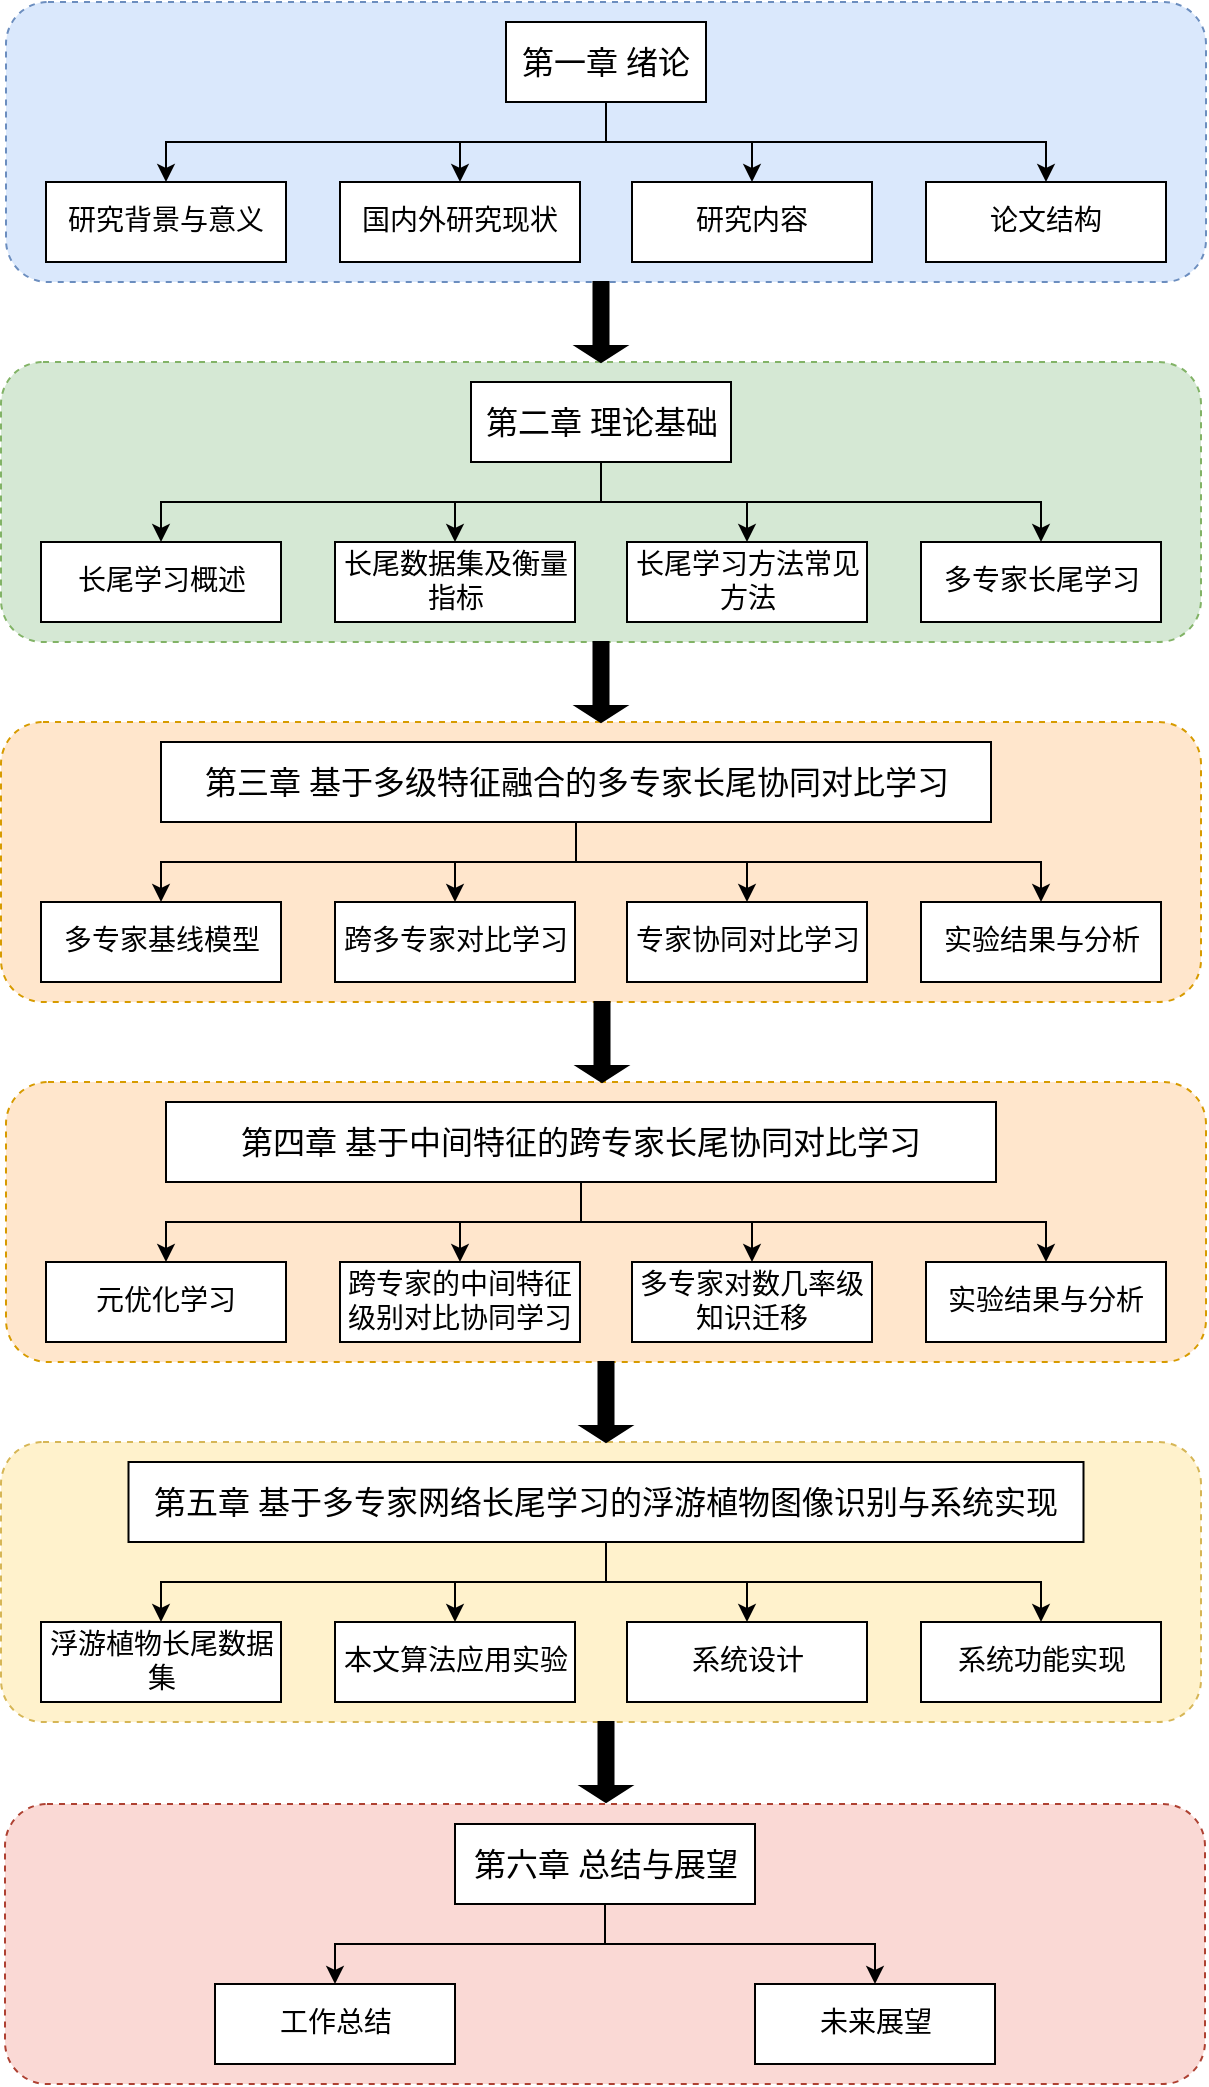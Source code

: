 <mxfile version="24.0.1" type="github">
  <diagram id="prtHgNgQTEPvFCAcTncT" name="Page-1">
    <mxGraphModel dx="2037" dy="1084" grid="1" gridSize="10" guides="1" tooltips="1" connect="1" arrows="1" fold="1" page="1" pageScale="1" pageWidth="827" pageHeight="1169" math="0" shadow="0">
      <root>
        <mxCell id="0" />
        <mxCell id="1" parent="0" />
        <mxCell id="zr4nQTukqswkb98bigOB-15" value="" style="rounded=1;whiteSpace=wrap;html=1;dashed=1;fillColor=#dae8fc;strokeColor=#6c8ebf;" vertex="1" parent="1">
          <mxGeometry x="140" y="20" width="600" height="140" as="geometry" />
        </mxCell>
        <mxCell id="zr4nQTukqswkb98bigOB-11" style="edgeStyle=orthogonalEdgeStyle;rounded=0;orthogonalLoop=1;jettySize=auto;html=1;exitX=0.5;exitY=1;exitDx=0;exitDy=0;entryX=0.5;entryY=0;entryDx=0;entryDy=0;" edge="1" parent="1" source="zr4nQTukqswkb98bigOB-1" target="zr4nQTukqswkb98bigOB-7">
          <mxGeometry relative="1" as="geometry" />
        </mxCell>
        <mxCell id="zr4nQTukqswkb98bigOB-12" style="edgeStyle=orthogonalEdgeStyle;rounded=0;orthogonalLoop=1;jettySize=auto;html=1;exitX=0.5;exitY=1;exitDx=0;exitDy=0;entryX=0.5;entryY=0;entryDx=0;entryDy=0;" edge="1" parent="1" source="zr4nQTukqswkb98bigOB-1" target="zr4nQTukqswkb98bigOB-8">
          <mxGeometry relative="1" as="geometry" />
        </mxCell>
        <mxCell id="zr4nQTukqswkb98bigOB-13" style="edgeStyle=orthogonalEdgeStyle;rounded=0;orthogonalLoop=1;jettySize=auto;html=1;exitX=0.5;exitY=1;exitDx=0;exitDy=0;entryX=0.5;entryY=0;entryDx=0;entryDy=0;" edge="1" parent="1" source="zr4nQTukqswkb98bigOB-1" target="zr4nQTukqswkb98bigOB-9">
          <mxGeometry relative="1" as="geometry" />
        </mxCell>
        <mxCell id="zr4nQTukqswkb98bigOB-14" style="edgeStyle=orthogonalEdgeStyle;rounded=0;orthogonalLoop=1;jettySize=auto;html=1;exitX=0.5;exitY=1;exitDx=0;exitDy=0;entryX=0.5;entryY=0;entryDx=0;entryDy=0;" edge="1" parent="1" source="zr4nQTukqswkb98bigOB-1" target="zr4nQTukqswkb98bigOB-10">
          <mxGeometry relative="1" as="geometry" />
        </mxCell>
        <mxCell id="zr4nQTukqswkb98bigOB-1" value="&lt;font style=&quot;font-size: 16px;&quot; face=&quot;宋体&quot;&gt;第一章 绪论&lt;/font&gt;" style="rounded=0;whiteSpace=wrap;html=1;" vertex="1" parent="1">
          <mxGeometry x="390" y="30" width="100" height="40" as="geometry" />
        </mxCell>
        <mxCell id="zr4nQTukqswkb98bigOB-7" value="&lt;font style=&quot;font-size: 14px;&quot; face=&quot;宋体&quot;&gt;研究背景与意义&lt;/font&gt;" style="rounded=0;whiteSpace=wrap;html=1;" vertex="1" parent="1">
          <mxGeometry x="160" y="110" width="120" height="40" as="geometry" />
        </mxCell>
        <mxCell id="zr4nQTukqswkb98bigOB-8" value="&lt;font face=&quot;宋体&quot;&gt;&lt;span style=&quot;font-size: 14px;&quot;&gt;国内外研究现状&lt;/span&gt;&lt;/font&gt;" style="rounded=0;whiteSpace=wrap;html=1;" vertex="1" parent="1">
          <mxGeometry x="307" y="110" width="120" height="40" as="geometry" />
        </mxCell>
        <mxCell id="zr4nQTukqswkb98bigOB-9" value="&lt;font face=&quot;宋体&quot;&gt;&lt;span style=&quot;font-size: 14px;&quot;&gt;研究内容&lt;/span&gt;&lt;/font&gt;" style="rounded=0;whiteSpace=wrap;html=1;" vertex="1" parent="1">
          <mxGeometry x="453" y="110" width="120" height="40" as="geometry" />
        </mxCell>
        <mxCell id="zr4nQTukqswkb98bigOB-10" value="&lt;font face=&quot;宋体&quot;&gt;&lt;span style=&quot;font-size: 14px;&quot;&gt;论文结构&lt;/span&gt;&lt;/font&gt;" style="rounded=0;whiteSpace=wrap;html=1;" vertex="1" parent="1">
          <mxGeometry x="600" y="110" width="120" height="40" as="geometry" />
        </mxCell>
        <mxCell id="zr4nQTukqswkb98bigOB-16" value="" style="rounded=1;whiteSpace=wrap;html=1;dashed=1;fillColor=#d5e8d4;strokeColor=#82b366;" vertex="1" parent="1">
          <mxGeometry x="137.5" y="200" width="600" height="140" as="geometry" />
        </mxCell>
        <mxCell id="zr4nQTukqswkb98bigOB-17" style="edgeStyle=orthogonalEdgeStyle;rounded=0;orthogonalLoop=1;jettySize=auto;html=1;exitX=0.5;exitY=1;exitDx=0;exitDy=0;entryX=0.5;entryY=0;entryDx=0;entryDy=0;" edge="1" parent="1" source="zr4nQTukqswkb98bigOB-21" target="zr4nQTukqswkb98bigOB-22">
          <mxGeometry relative="1" as="geometry" />
        </mxCell>
        <mxCell id="zr4nQTukqswkb98bigOB-18" style="edgeStyle=orthogonalEdgeStyle;rounded=0;orthogonalLoop=1;jettySize=auto;html=1;exitX=0.5;exitY=1;exitDx=0;exitDy=0;entryX=0.5;entryY=0;entryDx=0;entryDy=0;" edge="1" parent="1" source="zr4nQTukqswkb98bigOB-21" target="zr4nQTukqswkb98bigOB-23">
          <mxGeometry relative="1" as="geometry" />
        </mxCell>
        <mxCell id="zr4nQTukqswkb98bigOB-19" style="edgeStyle=orthogonalEdgeStyle;rounded=0;orthogonalLoop=1;jettySize=auto;html=1;exitX=0.5;exitY=1;exitDx=0;exitDy=0;entryX=0.5;entryY=0;entryDx=0;entryDy=0;" edge="1" parent="1" source="zr4nQTukqswkb98bigOB-21" target="zr4nQTukqswkb98bigOB-24">
          <mxGeometry relative="1" as="geometry" />
        </mxCell>
        <mxCell id="zr4nQTukqswkb98bigOB-20" style="edgeStyle=orthogonalEdgeStyle;rounded=0;orthogonalLoop=1;jettySize=auto;html=1;exitX=0.5;exitY=1;exitDx=0;exitDy=0;entryX=0.5;entryY=0;entryDx=0;entryDy=0;" edge="1" parent="1" source="zr4nQTukqswkb98bigOB-21" target="zr4nQTukqswkb98bigOB-25">
          <mxGeometry relative="1" as="geometry" />
        </mxCell>
        <mxCell id="zr4nQTukqswkb98bigOB-21" value="&lt;font style=&quot;font-size: 16px;&quot; face=&quot;宋体&quot;&gt;第二章 理论基础&lt;/font&gt;" style="rounded=0;whiteSpace=wrap;html=1;" vertex="1" parent="1">
          <mxGeometry x="372.5" y="210" width="130" height="40" as="geometry" />
        </mxCell>
        <mxCell id="zr4nQTukqswkb98bigOB-22" value="&lt;font face=&quot;宋体&quot;&gt;&lt;span style=&quot;font-size: 14px;&quot;&gt;长尾学习概述&lt;/span&gt;&lt;/font&gt;" style="rounded=0;whiteSpace=wrap;html=1;" vertex="1" parent="1">
          <mxGeometry x="157.5" y="290" width="120" height="40" as="geometry" />
        </mxCell>
        <mxCell id="zr4nQTukqswkb98bigOB-23" value="&lt;font face=&quot;宋体&quot;&gt;&lt;span style=&quot;font-size: 14px;&quot;&gt;长尾数据集及衡量指标&lt;/span&gt;&lt;/font&gt;" style="rounded=0;whiteSpace=wrap;html=1;" vertex="1" parent="1">
          <mxGeometry x="304.5" y="290" width="120" height="40" as="geometry" />
        </mxCell>
        <mxCell id="zr4nQTukqswkb98bigOB-24" value="&lt;font face=&quot;宋体&quot;&gt;&lt;span style=&quot;font-size: 14px;&quot;&gt;长尾学习方法常见方法&lt;/span&gt;&lt;/font&gt;" style="rounded=0;whiteSpace=wrap;html=1;" vertex="1" parent="1">
          <mxGeometry x="450.5" y="290" width="120" height="40" as="geometry" />
        </mxCell>
        <mxCell id="zr4nQTukqswkb98bigOB-25" value="&lt;span style=&quot;font-family: 宋体; font-size: 14px;&quot;&gt;多专家长尾学习&lt;/span&gt;" style="rounded=0;whiteSpace=wrap;html=1;" vertex="1" parent="1">
          <mxGeometry x="597.5" y="290" width="120" height="40" as="geometry" />
        </mxCell>
        <mxCell id="zr4nQTukqswkb98bigOB-26" value="" style="shape=singleArrow;direction=south;whiteSpace=wrap;html=1;fillColor=#000000;" vertex="1" parent="1">
          <mxGeometry x="425" y="160" width="25" height="40" as="geometry" />
        </mxCell>
        <mxCell id="zr4nQTukqswkb98bigOB-47" value="" style="group" vertex="1" connectable="0" parent="1">
          <mxGeometry x="137.5" y="380" width="600" height="140" as="geometry" />
        </mxCell>
        <mxCell id="zr4nQTukqswkb98bigOB-27" value="" style="rounded=1;whiteSpace=wrap;html=1;dashed=1;fillColor=#ffe6cc;strokeColor=#d79b00;" vertex="1" parent="zr4nQTukqswkb98bigOB-47">
          <mxGeometry width="600" height="140" as="geometry" />
        </mxCell>
        <mxCell id="zr4nQTukqswkb98bigOB-32" value="&lt;font style=&quot;font-size: 16px;&quot; face=&quot;宋体&quot;&gt;第三章&amp;nbsp;&lt;/font&gt;&lt;font face=&quot;宋体&quot;&gt;&lt;span style=&quot;font-size: 16px;&quot;&gt;基于多级特征融合的多专家长尾协同对比学习&lt;/span&gt;&lt;/font&gt;" style="rounded=0;whiteSpace=wrap;html=1;" vertex="1" parent="zr4nQTukqswkb98bigOB-47">
          <mxGeometry x="80" y="10" width="415" height="40" as="geometry" />
        </mxCell>
        <mxCell id="zr4nQTukqswkb98bigOB-33" value="&lt;font face=&quot;宋体&quot;&gt;&lt;span style=&quot;font-size: 14px;&quot;&gt;多专家基线模型&lt;/span&gt;&lt;/font&gt;" style="rounded=0;whiteSpace=wrap;html=1;" vertex="1" parent="zr4nQTukqswkb98bigOB-47">
          <mxGeometry x="20" y="90" width="120" height="40" as="geometry" />
        </mxCell>
        <mxCell id="zr4nQTukqswkb98bigOB-28" style="edgeStyle=orthogonalEdgeStyle;rounded=0;orthogonalLoop=1;jettySize=auto;html=1;exitX=0.5;exitY=1;exitDx=0;exitDy=0;entryX=0.5;entryY=0;entryDx=0;entryDy=0;" edge="1" parent="zr4nQTukqswkb98bigOB-47" source="zr4nQTukqswkb98bigOB-32" target="zr4nQTukqswkb98bigOB-33">
          <mxGeometry relative="1" as="geometry" />
        </mxCell>
        <mxCell id="zr4nQTukqswkb98bigOB-34" value="&lt;font face=&quot;宋体&quot;&gt;&lt;span style=&quot;font-size: 14px;&quot;&gt;跨多专家对比学习&lt;/span&gt;&lt;/font&gt;" style="rounded=0;whiteSpace=wrap;html=1;" vertex="1" parent="zr4nQTukqswkb98bigOB-47">
          <mxGeometry x="167" y="90" width="120" height="40" as="geometry" />
        </mxCell>
        <mxCell id="zr4nQTukqswkb98bigOB-29" style="edgeStyle=orthogonalEdgeStyle;rounded=0;orthogonalLoop=1;jettySize=auto;html=1;exitX=0.5;exitY=1;exitDx=0;exitDy=0;entryX=0.5;entryY=0;entryDx=0;entryDy=0;" edge="1" parent="zr4nQTukqswkb98bigOB-47" source="zr4nQTukqswkb98bigOB-32" target="zr4nQTukqswkb98bigOB-34">
          <mxGeometry relative="1" as="geometry" />
        </mxCell>
        <mxCell id="zr4nQTukqswkb98bigOB-35" value="&lt;font face=&quot;宋体&quot;&gt;&lt;span style=&quot;font-size: 14px;&quot;&gt;专家协同对比学习&lt;/span&gt;&lt;/font&gt;" style="rounded=0;whiteSpace=wrap;html=1;" vertex="1" parent="zr4nQTukqswkb98bigOB-47">
          <mxGeometry x="313" y="90" width="120" height="40" as="geometry" />
        </mxCell>
        <mxCell id="zr4nQTukqswkb98bigOB-30" style="edgeStyle=orthogonalEdgeStyle;rounded=0;orthogonalLoop=1;jettySize=auto;html=1;exitX=0.5;exitY=1;exitDx=0;exitDy=0;entryX=0.5;entryY=0;entryDx=0;entryDy=0;" edge="1" parent="zr4nQTukqswkb98bigOB-47" source="zr4nQTukqswkb98bigOB-32" target="zr4nQTukqswkb98bigOB-35">
          <mxGeometry relative="1" as="geometry" />
        </mxCell>
        <mxCell id="zr4nQTukqswkb98bigOB-36" value="&lt;font face=&quot;宋体&quot;&gt;&lt;span style=&quot;font-size: 14px;&quot;&gt;实验结果与分析&lt;/span&gt;&lt;/font&gt;" style="rounded=0;whiteSpace=wrap;html=1;" vertex="1" parent="zr4nQTukqswkb98bigOB-47">
          <mxGeometry x="460" y="90" width="120" height="40" as="geometry" />
        </mxCell>
        <mxCell id="zr4nQTukqswkb98bigOB-31" style="edgeStyle=orthogonalEdgeStyle;rounded=0;orthogonalLoop=1;jettySize=auto;html=1;exitX=0.5;exitY=1;exitDx=0;exitDy=0;entryX=0.5;entryY=0;entryDx=0;entryDy=0;" edge="1" parent="zr4nQTukqswkb98bigOB-47" source="zr4nQTukqswkb98bigOB-32" target="zr4nQTukqswkb98bigOB-36">
          <mxGeometry relative="1" as="geometry" />
        </mxCell>
        <mxCell id="zr4nQTukqswkb98bigOB-48" value="" style="group" vertex="1" connectable="0" parent="1">
          <mxGeometry x="140" y="560" width="600" height="140" as="geometry" />
        </mxCell>
        <mxCell id="zr4nQTukqswkb98bigOB-37" value="" style="rounded=1;whiteSpace=wrap;html=1;dashed=1;fillColor=#ffe6cc;strokeColor=#d79b00;" vertex="1" parent="zr4nQTukqswkb98bigOB-48">
          <mxGeometry width="600" height="140" as="geometry" />
        </mxCell>
        <mxCell id="zr4nQTukqswkb98bigOB-42" value="&lt;font style=&quot;font-size: 16px;&quot; face=&quot;宋体&quot;&gt;第四章&amp;nbsp;&lt;/font&gt;&lt;font face=&quot;宋体&quot;&gt;&lt;span style=&quot;font-size: 16px;&quot;&gt;基于中间特征的跨专家长尾协同对比学习&lt;/span&gt;&lt;/font&gt;" style="rounded=0;whiteSpace=wrap;html=1;" vertex="1" parent="zr4nQTukqswkb98bigOB-48">
          <mxGeometry x="80" y="10" width="415" height="40" as="geometry" />
        </mxCell>
        <mxCell id="zr4nQTukqswkb98bigOB-43" value="&lt;font face=&quot;宋体&quot;&gt;&lt;span style=&quot;font-size: 14px;&quot;&gt;元优化学习&lt;/span&gt;&lt;/font&gt;" style="rounded=0;whiteSpace=wrap;html=1;" vertex="1" parent="zr4nQTukqswkb98bigOB-48">
          <mxGeometry x="20" y="90" width="120" height="40" as="geometry" />
        </mxCell>
        <mxCell id="zr4nQTukqswkb98bigOB-38" style="edgeStyle=orthogonalEdgeStyle;rounded=0;orthogonalLoop=1;jettySize=auto;html=1;exitX=0.5;exitY=1;exitDx=0;exitDy=0;entryX=0.5;entryY=0;entryDx=0;entryDy=0;" edge="1" parent="zr4nQTukqswkb98bigOB-48" source="zr4nQTukqswkb98bigOB-42" target="zr4nQTukqswkb98bigOB-43">
          <mxGeometry relative="1" as="geometry" />
        </mxCell>
        <mxCell id="zr4nQTukqswkb98bigOB-44" value="&lt;span style=&quot;font-family: 宋体; font-size: 14px;&quot;&gt;跨专家的中间特征级别对比协同学习&lt;/span&gt;" style="rounded=0;whiteSpace=wrap;html=1;" vertex="1" parent="zr4nQTukqswkb98bigOB-48">
          <mxGeometry x="167" y="90" width="120" height="40" as="geometry" />
        </mxCell>
        <mxCell id="zr4nQTukqswkb98bigOB-39" style="edgeStyle=orthogonalEdgeStyle;rounded=0;orthogonalLoop=1;jettySize=auto;html=1;exitX=0.5;exitY=1;exitDx=0;exitDy=0;entryX=0.5;entryY=0;entryDx=0;entryDy=0;" edge="1" parent="zr4nQTukqswkb98bigOB-48" source="zr4nQTukqswkb98bigOB-42" target="zr4nQTukqswkb98bigOB-44">
          <mxGeometry relative="1" as="geometry" />
        </mxCell>
        <mxCell id="zr4nQTukqswkb98bigOB-45" value="&lt;font face=&quot;宋体&quot;&gt;&lt;span style=&quot;font-size: 14px;&quot;&gt;多专家对数几率级知识迁移&lt;/span&gt;&lt;/font&gt;" style="rounded=0;whiteSpace=wrap;html=1;" vertex="1" parent="zr4nQTukqswkb98bigOB-48">
          <mxGeometry x="313" y="90" width="120" height="40" as="geometry" />
        </mxCell>
        <mxCell id="zr4nQTukqswkb98bigOB-40" style="edgeStyle=orthogonalEdgeStyle;rounded=0;orthogonalLoop=1;jettySize=auto;html=1;exitX=0.5;exitY=1;exitDx=0;exitDy=0;entryX=0.5;entryY=0;entryDx=0;entryDy=0;" edge="1" parent="zr4nQTukqswkb98bigOB-48" source="zr4nQTukqswkb98bigOB-42" target="zr4nQTukqswkb98bigOB-45">
          <mxGeometry relative="1" as="geometry" />
        </mxCell>
        <mxCell id="zr4nQTukqswkb98bigOB-46" value="&lt;font face=&quot;宋体&quot;&gt;&lt;span style=&quot;font-size: 14px;&quot;&gt;实验结果与分析&lt;/span&gt;&lt;/font&gt;" style="rounded=0;whiteSpace=wrap;html=1;" vertex="1" parent="zr4nQTukqswkb98bigOB-48">
          <mxGeometry x="460" y="90" width="120" height="40" as="geometry" />
        </mxCell>
        <mxCell id="zr4nQTukqswkb98bigOB-41" style="edgeStyle=orthogonalEdgeStyle;rounded=0;orthogonalLoop=1;jettySize=auto;html=1;exitX=0.5;exitY=1;exitDx=0;exitDy=0;entryX=0.5;entryY=0;entryDx=0;entryDy=0;" edge="1" parent="zr4nQTukqswkb98bigOB-48" source="zr4nQTukqswkb98bigOB-42" target="zr4nQTukqswkb98bigOB-46">
          <mxGeometry relative="1" as="geometry" />
        </mxCell>
        <mxCell id="zr4nQTukqswkb98bigOB-49" value="" style="shape=singleArrow;direction=south;whiteSpace=wrap;html=1;fillColor=#000000;" vertex="1" parent="1">
          <mxGeometry x="425" y="340" width="25" height="40" as="geometry" />
        </mxCell>
        <mxCell id="zr4nQTukqswkb98bigOB-51" value="" style="shape=singleArrow;direction=south;whiteSpace=wrap;html=1;fillColor=#000000;" vertex="1" parent="1">
          <mxGeometry x="425.5" y="520" width="25" height="40" as="geometry" />
        </mxCell>
        <mxCell id="zr4nQTukqswkb98bigOB-53" value="" style="rounded=1;whiteSpace=wrap;html=1;dashed=1;fillColor=#fff2cc;strokeColor=#d6b656;" vertex="1" parent="1">
          <mxGeometry x="137.5" y="740" width="600" height="140" as="geometry" />
        </mxCell>
        <mxCell id="zr4nQTukqswkb98bigOB-54" style="edgeStyle=orthogonalEdgeStyle;rounded=0;orthogonalLoop=1;jettySize=auto;html=1;exitX=0.5;exitY=1;exitDx=0;exitDy=0;entryX=0.5;entryY=0;entryDx=0;entryDy=0;" edge="1" parent="1" source="zr4nQTukqswkb98bigOB-58" target="zr4nQTukqswkb98bigOB-59">
          <mxGeometry relative="1" as="geometry" />
        </mxCell>
        <mxCell id="zr4nQTukqswkb98bigOB-55" style="edgeStyle=orthogonalEdgeStyle;rounded=0;orthogonalLoop=1;jettySize=auto;html=1;exitX=0.5;exitY=1;exitDx=0;exitDy=0;entryX=0.5;entryY=0;entryDx=0;entryDy=0;" edge="1" parent="1" source="zr4nQTukqswkb98bigOB-58" target="zr4nQTukqswkb98bigOB-60">
          <mxGeometry relative="1" as="geometry" />
        </mxCell>
        <mxCell id="zr4nQTukqswkb98bigOB-56" style="edgeStyle=orthogonalEdgeStyle;rounded=0;orthogonalLoop=1;jettySize=auto;html=1;exitX=0.5;exitY=1;exitDx=0;exitDy=0;entryX=0.5;entryY=0;entryDx=0;entryDy=0;" edge="1" parent="1" source="zr4nQTukqswkb98bigOB-58" target="zr4nQTukqswkb98bigOB-61">
          <mxGeometry relative="1" as="geometry" />
        </mxCell>
        <mxCell id="zr4nQTukqswkb98bigOB-57" style="edgeStyle=orthogonalEdgeStyle;rounded=0;orthogonalLoop=1;jettySize=auto;html=1;exitX=0.5;exitY=1;exitDx=0;exitDy=0;entryX=0.5;entryY=0;entryDx=0;entryDy=0;" edge="1" parent="1" source="zr4nQTukqswkb98bigOB-58" target="zr4nQTukqswkb98bigOB-62">
          <mxGeometry relative="1" as="geometry" />
        </mxCell>
        <mxCell id="zr4nQTukqswkb98bigOB-58" value="&lt;font style=&quot;font-size: 16px;&quot; face=&quot;宋体&quot;&gt;第五章&amp;nbsp;&lt;/font&gt;&lt;font face=&quot;宋体&quot;&gt;&lt;span style=&quot;font-size: 16px;&quot;&gt;基于多专家网络长尾学习的浮游植物图像识别与系统实现&lt;/span&gt;&lt;/font&gt;" style="rounded=0;whiteSpace=wrap;html=1;" vertex="1" parent="1">
          <mxGeometry x="201.25" y="750" width="477.5" height="40" as="geometry" />
        </mxCell>
        <mxCell id="zr4nQTukqswkb98bigOB-59" value="&lt;font face=&quot;宋体&quot;&gt;&lt;span style=&quot;font-size: 14px;&quot;&gt;浮游植物&lt;/span&gt;&lt;/font&gt;&lt;span style=&quot;font-family: 宋体; font-size: 14px;&quot;&gt;长尾&lt;/span&gt;&lt;font face=&quot;宋体&quot;&gt;&lt;span style=&quot;font-size: 14px;&quot;&gt;数据集&lt;/span&gt;&lt;/font&gt;" style="rounded=0;whiteSpace=wrap;html=1;" vertex="1" parent="1">
          <mxGeometry x="157.5" y="830" width="120" height="40" as="geometry" />
        </mxCell>
        <mxCell id="zr4nQTukqswkb98bigOB-60" value="&lt;font face=&quot;宋体&quot;&gt;&lt;span style=&quot;font-size: 14px;&quot;&gt;本文算法应用实验&lt;/span&gt;&lt;/font&gt;" style="rounded=0;whiteSpace=wrap;html=1;" vertex="1" parent="1">
          <mxGeometry x="304.5" y="830" width="120" height="40" as="geometry" />
        </mxCell>
        <mxCell id="zr4nQTukqswkb98bigOB-61" value="&lt;font face=&quot;宋体&quot;&gt;&lt;span style=&quot;font-size: 14px;&quot;&gt;系统设计&lt;/span&gt;&lt;/font&gt;" style="rounded=0;whiteSpace=wrap;html=1;" vertex="1" parent="1">
          <mxGeometry x="450.5" y="830" width="120" height="40" as="geometry" />
        </mxCell>
        <mxCell id="zr4nQTukqswkb98bigOB-62" value="&lt;span style=&quot;font-family: 宋体; font-size: 14px;&quot;&gt;系统功能实现&lt;/span&gt;" style="rounded=0;whiteSpace=wrap;html=1;" vertex="1" parent="1">
          <mxGeometry x="597.5" y="830" width="120" height="40" as="geometry" />
        </mxCell>
        <mxCell id="zr4nQTukqswkb98bigOB-63" value="" style="shape=singleArrow;direction=south;whiteSpace=wrap;html=1;fillColor=#000000;" vertex="1" parent="1">
          <mxGeometry x="427.5" y="700" width="25" height="40" as="geometry" />
        </mxCell>
        <mxCell id="zr4nQTukqswkb98bigOB-64" value="" style="rounded=1;whiteSpace=wrap;html=1;dashed=1;fillColor=#fad9d5;strokeColor=#ae4132;" vertex="1" parent="1">
          <mxGeometry x="139.5" y="921" width="600" height="140" as="geometry" />
        </mxCell>
        <mxCell id="zr4nQTukqswkb98bigOB-65" style="edgeStyle=orthogonalEdgeStyle;rounded=0;orthogonalLoop=1;jettySize=auto;html=1;exitX=0.5;exitY=1;exitDx=0;exitDy=0;entryX=0.5;entryY=0;entryDx=0;entryDy=0;" edge="1" parent="1" source="zr4nQTukqswkb98bigOB-69" target="zr4nQTukqswkb98bigOB-70">
          <mxGeometry relative="1" as="geometry" />
        </mxCell>
        <mxCell id="zr4nQTukqswkb98bigOB-68" style="edgeStyle=orthogonalEdgeStyle;rounded=0;orthogonalLoop=1;jettySize=auto;html=1;exitX=0.5;exitY=1;exitDx=0;exitDy=0;entryX=0.5;entryY=0;entryDx=0;entryDy=0;" edge="1" parent="1" source="zr4nQTukqswkb98bigOB-69" target="zr4nQTukqswkb98bigOB-73">
          <mxGeometry relative="1" as="geometry" />
        </mxCell>
        <mxCell id="zr4nQTukqswkb98bigOB-69" value="&lt;font style=&quot;font-size: 16px;&quot; face=&quot;宋体&quot;&gt;第六章 总结与展望&lt;/font&gt;" style="rounded=0;whiteSpace=wrap;html=1;" vertex="1" parent="1">
          <mxGeometry x="364.5" y="931" width="150" height="40" as="geometry" />
        </mxCell>
        <mxCell id="zr4nQTukqswkb98bigOB-70" value="&lt;font style=&quot;font-size: 14px;&quot; face=&quot;宋体&quot;&gt;工作总结&lt;/font&gt;" style="rounded=0;whiteSpace=wrap;html=1;" vertex="1" parent="1">
          <mxGeometry x="244.5" y="1011" width="120" height="40" as="geometry" />
        </mxCell>
        <mxCell id="zr4nQTukqswkb98bigOB-73" value="&lt;font face=&quot;宋体&quot;&gt;&lt;span style=&quot;font-size: 14px;&quot;&gt;未来展望&lt;/span&gt;&lt;/font&gt;" style="rounded=0;whiteSpace=wrap;html=1;" vertex="1" parent="1">
          <mxGeometry x="514.5" y="1011" width="120" height="40" as="geometry" />
        </mxCell>
        <mxCell id="zr4nQTukqswkb98bigOB-74" value="" style="shape=singleArrow;direction=south;whiteSpace=wrap;html=1;fillColor=#000000;" vertex="1" parent="1">
          <mxGeometry x="427.5" y="880" width="25" height="40" as="geometry" />
        </mxCell>
      </root>
    </mxGraphModel>
  </diagram>
</mxfile>
